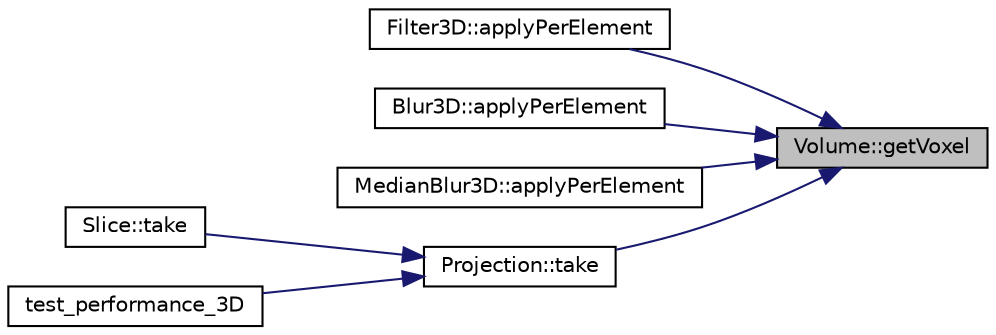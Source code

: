 digraph "Volume::getVoxel"
{
 // LATEX_PDF_SIZE
  edge [fontname="Helvetica",fontsize="10",labelfontname="Helvetica",labelfontsize="10"];
  node [fontname="Helvetica",fontsize="10",shape=record];
  rankdir="RL";
  Node1 [label="Volume::getVoxel",height=0.2,width=0.4,color="black", fillcolor="grey75", style="filled", fontcolor="black",tooltip=" "];
  Node1 -> Node2 [dir="back",color="midnightblue",fontsize="10",style="solid",fontname="Helvetica"];
  Node2 [label="Filter3D::applyPerElement",height=0.2,width=0.4,color="black", fillcolor="white", style="filled",URL="$classFilter3D.html#ac8bd6691a5d495a6ba881af0d8613a34",tooltip=" "];
  Node1 -> Node3 [dir="back",color="midnightblue",fontsize="10",style="solid",fontname="Helvetica"];
  Node3 [label="Blur3D::applyPerElement",height=0.2,width=0.4,color="black", fillcolor="white", style="filled",URL="$classBlur3D.html#a4de7430ef857389fcf22b5a199d0d9e1",tooltip=" "];
  Node1 -> Node4 [dir="back",color="midnightblue",fontsize="10",style="solid",fontname="Helvetica"];
  Node4 [label="MedianBlur3D::applyPerElement",height=0.2,width=0.4,color="black", fillcolor="white", style="filled",URL="$classMedianBlur3D.html#aa03a3f414ef3bb69d6673275d2604f74",tooltip=" "];
  Node1 -> Node5 [dir="back",color="midnightblue",fontsize="10",style="solid",fontname="Helvetica"];
  Node5 [label="Projection::take",height=0.2,width=0.4,color="black", fillcolor="white", style="filled",URL="$classProjection.html#a3dc78809815af72a15b9be6d1b36d5ec",tooltip="Computes a 2D projection of volumetric data."];
  Node5 -> Node6 [dir="back",color="midnightblue",fontsize="10",style="solid",fontname="Helvetica"];
  Node6 [label="Slice::take",height=0.2,width=0.4,color="black", fillcolor="white", style="filled",URL="$classSlice.html#a999ae41d6741f41c1b28c017d0464510",tooltip="Extracts a 2D slice from 3D volumetric data along a specified axis."];
  Node5 -> Node7 [dir="back",color="midnightblue",fontsize="10",style="solid",fontname="Helvetica"];
  Node7 [label="test_performance_3D",height=0.2,width=0.4,color="black", fillcolor="white", style="filled",URL="$checkOutput_8cpp.html#a780d3a6cf535a02b73cfd092b24fd162",tooltip=" "];
}
